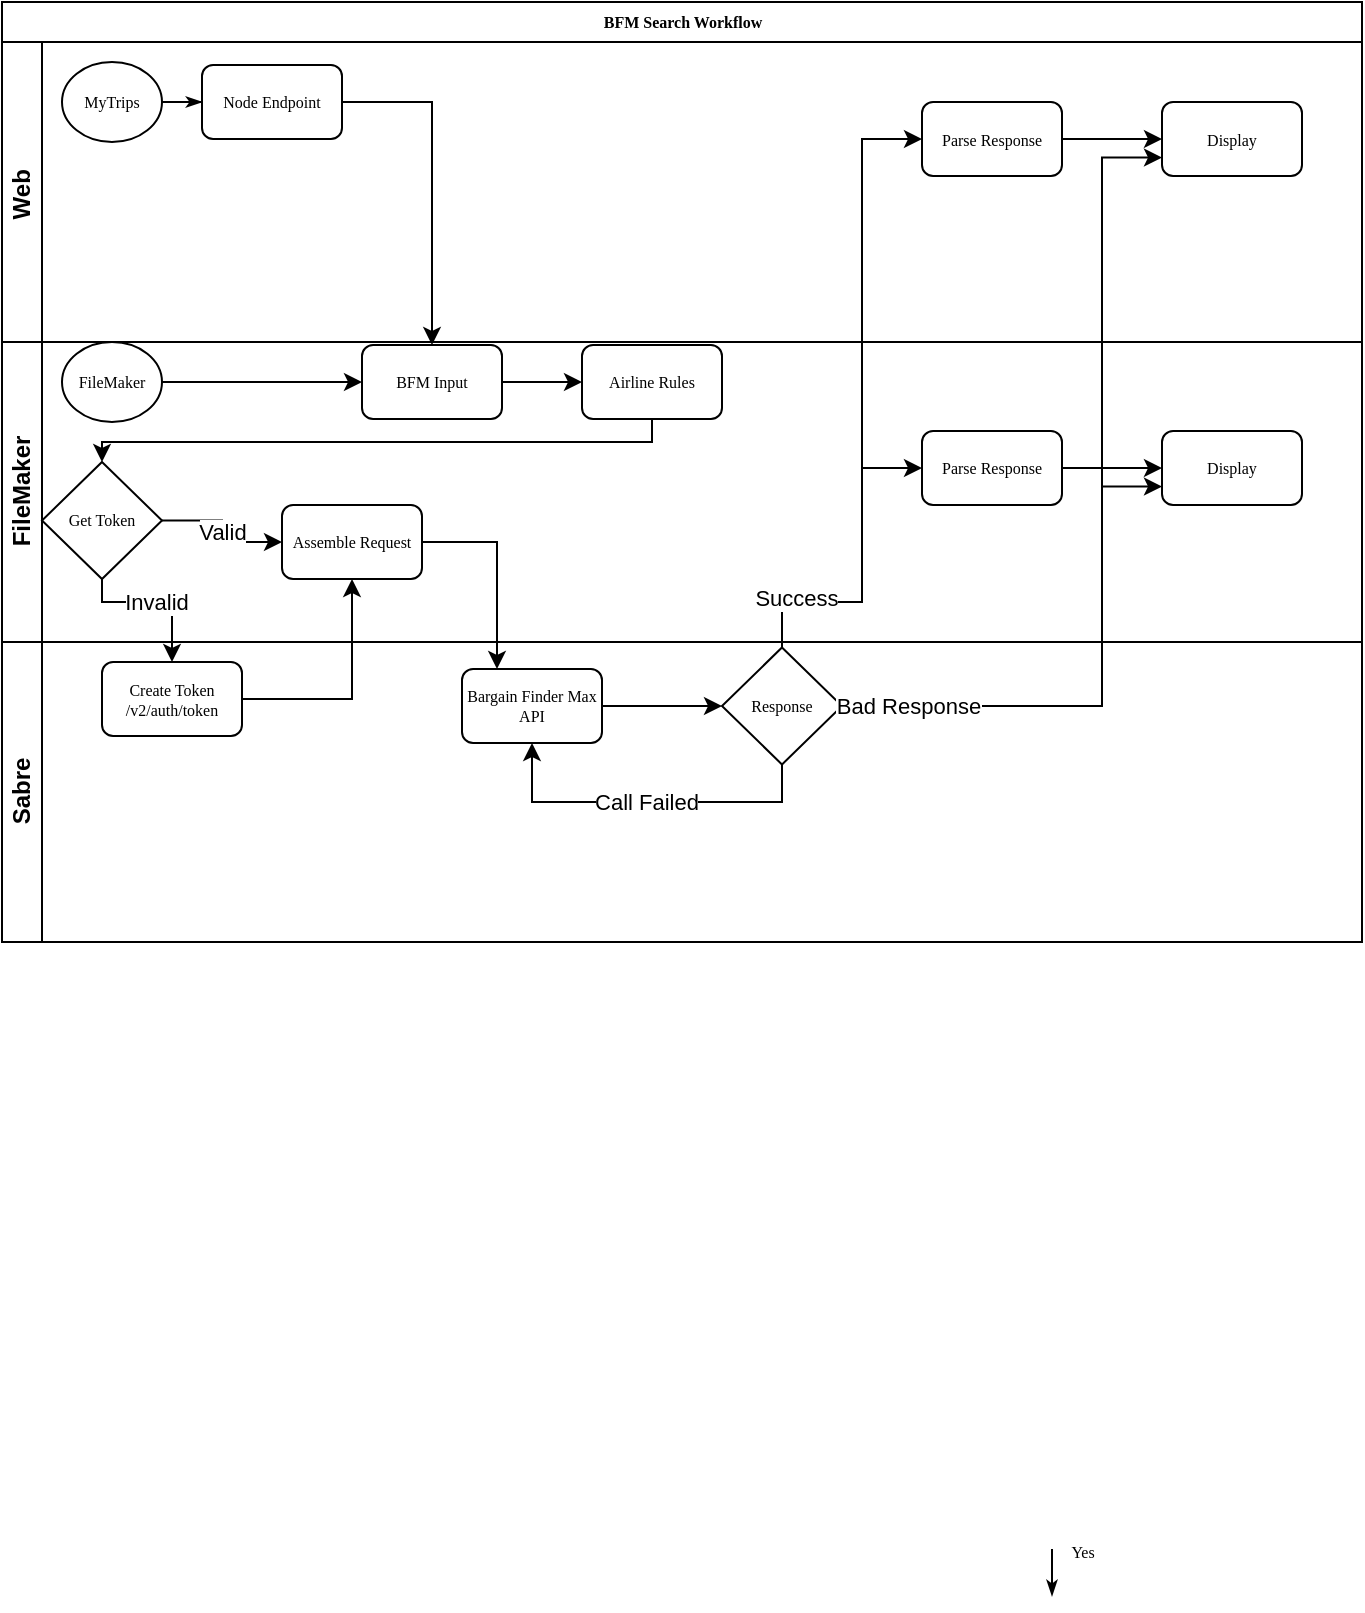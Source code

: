 <mxfile version="13.0.2" type="device"><diagram name="Page-1" id="c7488fd3-1785-93aa-aadb-54a6760d102a"><mxGraphModel dx="466" dy="775" grid="1" gridSize="10" guides="1" tooltips="1" connect="1" arrows="1" fold="1" page="1" pageScale="1" pageWidth="1100" pageHeight="850" background="#ffffff" math="0" shadow="0"><root><mxCell id="0"/><mxCell id="1" parent="0"/><mxCell id="2b4e8129b02d487f-1" value="BFM Search Workflow" style="swimlane;html=1;childLayout=stackLayout;horizontal=1;startSize=20;horizontalStack=0;rounded=0;shadow=0;labelBackgroundColor=none;strokeWidth=1;fontFamily=Verdana;fontSize=8;align=center;" parent="1" vertex="1"><mxGeometry x="180" y="70" width="680" height="470" as="geometry"/></mxCell><mxCell id="2b4e8129b02d487f-2" value="Web&amp;nbsp;" style="swimlane;html=1;startSize=20;horizontal=0;" parent="2b4e8129b02d487f-1" vertex="1"><mxGeometry y="20" width="680" height="150" as="geometry"/></mxCell><mxCell id="2b4e8129b02d487f-18" style="edgeStyle=orthogonalEdgeStyle;rounded=0;html=1;labelBackgroundColor=none;startArrow=none;startFill=0;startSize=5;endArrow=classicThin;endFill=1;endSize=5;jettySize=auto;orthogonalLoop=1;strokeWidth=1;fontFamily=Verdana;fontSize=8" parent="2b4e8129b02d487f-2" source="2b4e8129b02d487f-5" target="2b4e8129b02d487f-6" edge="1"><mxGeometry relative="1" as="geometry"/></mxCell><mxCell id="2b4e8129b02d487f-6" value="Node Endpoint" style="rounded=1;whiteSpace=wrap;html=1;shadow=0;labelBackgroundColor=none;strokeWidth=1;fontFamily=Verdana;fontSize=8;align=center;" parent="2b4e8129b02d487f-2" vertex="1"><mxGeometry x="100" y="11.5" width="70" height="37" as="geometry"/></mxCell><mxCell id="2b4e8129b02d487f-5" value="MyTrips" style="ellipse;whiteSpace=wrap;html=1;rounded=0;shadow=0;labelBackgroundColor=none;strokeWidth=1;fontFamily=Verdana;fontSize=8;align=center;" parent="2b4e8129b02d487f-2" vertex="1"><mxGeometry x="30" y="10" width="50" height="40" as="geometry"/></mxCell><mxCell id="kBbJ1VpAHh7I6uHIbmQx-49" style="edgeStyle=orthogonalEdgeStyle;rounded=0;orthogonalLoop=1;jettySize=auto;html=1;exitX=1;exitY=0.5;exitDx=0;exitDy=0;entryX=0;entryY=0.5;entryDx=0;entryDy=0;" edge="1" parent="2b4e8129b02d487f-2" source="kBbJ1VpAHh7I6uHIbmQx-42" target="kBbJ1VpAHh7I6uHIbmQx-47"><mxGeometry relative="1" as="geometry"/></mxCell><mxCell id="kBbJ1VpAHh7I6uHIbmQx-42" value="Parse Response" style="rounded=1;whiteSpace=wrap;html=1;shadow=0;labelBackgroundColor=none;strokeWidth=1;fontFamily=Verdana;fontSize=8;align=center;" vertex="1" parent="2b4e8129b02d487f-2"><mxGeometry x="460" y="30.0" width="70" height="37" as="geometry"/></mxCell><mxCell id="kBbJ1VpAHh7I6uHIbmQx-47" value="Display" style="rounded=1;whiteSpace=wrap;html=1;shadow=0;labelBackgroundColor=none;strokeWidth=1;fontFamily=Verdana;fontSize=8;align=center;" vertex="1" parent="2b4e8129b02d487f-2"><mxGeometry x="580" y="30.0" width="70" height="37" as="geometry"/></mxCell><mxCell id="2b4e8129b02d487f-3" value="FileMaker" style="swimlane;html=1;startSize=20;horizontal=0;" parent="2b4e8129b02d487f-1" vertex="1"><mxGeometry y="170" width="680" height="150" as="geometry"/></mxCell><mxCell id="kBbJ1VpAHh7I6uHIbmQx-19" value="" style="edgeStyle=orthogonalEdgeStyle;rounded=0;orthogonalLoop=1;jettySize=auto;html=1;entryX=0.5;entryY=0;entryDx=0;entryDy=0;entryPerimeter=0;" edge="1" parent="2b4e8129b02d487f-3" source="kBbJ1VpAHh7I6uHIbmQx-7" target="kBbJ1VpAHh7I6uHIbmQx-25"><mxGeometry relative="1" as="geometry"><Array as="points"><mxPoint x="325" y="50"/><mxPoint x="50" y="50"/></Array></mxGeometry></mxCell><mxCell id="kBbJ1VpAHh7I6uHIbmQx-7" value="Airline Rules" style="rounded=1;whiteSpace=wrap;html=1;shadow=0;labelBackgroundColor=none;strokeWidth=1;fontFamily=Verdana;fontSize=8;align=center;" vertex="1" parent="2b4e8129b02d487f-3"><mxGeometry x="290" y="1.5" width="70" height="37" as="geometry"/></mxCell><mxCell id="kBbJ1VpAHh7I6uHIbmQx-3" value="FileMaker" style="ellipse;whiteSpace=wrap;html=1;rounded=0;shadow=0;labelBackgroundColor=none;strokeWidth=1;fontFamily=Verdana;fontSize=8;align=center;" vertex="1" parent="2b4e8129b02d487f-3"><mxGeometry x="30" width="50" height="40" as="geometry"/></mxCell><mxCell id="kBbJ1VpAHh7I6uHIbmQx-5" value="" style="edgeStyle=orthogonalEdgeStyle;rounded=0;orthogonalLoop=1;jettySize=auto;html=1;" edge="1" parent="2b4e8129b02d487f-3" source="kBbJ1VpAHh7I6uHIbmQx-3" target="kBbJ1VpAHh7I6uHIbmQx-4"><mxGeometry relative="1" as="geometry"/></mxCell><mxCell id="kBbJ1VpAHh7I6uHIbmQx-8" value="" style="edgeStyle=orthogonalEdgeStyle;rounded=0;orthogonalLoop=1;jettySize=auto;html=1;" edge="1" parent="2b4e8129b02d487f-3" source="kBbJ1VpAHh7I6uHIbmQx-4" target="kBbJ1VpAHh7I6uHIbmQx-7"><mxGeometry relative="1" as="geometry"/></mxCell><mxCell id="kBbJ1VpAHh7I6uHIbmQx-4" value="BFM Input" style="rounded=1;whiteSpace=wrap;html=1;shadow=0;labelBackgroundColor=none;strokeWidth=1;fontFamily=Verdana;fontSize=8;align=center;" vertex="1" parent="2b4e8129b02d487f-3"><mxGeometry x="180" y="1.5" width="70" height="37" as="geometry"/></mxCell><mxCell id="kBbJ1VpAHh7I6uHIbmQx-30" value="Valid" style="edgeStyle=orthogonalEdgeStyle;rounded=0;orthogonalLoop=1;jettySize=auto;html=1;entryX=0;entryY=0.5;entryDx=0;entryDy=0;" edge="1" parent="2b4e8129b02d487f-3" source="kBbJ1VpAHh7I6uHIbmQx-25" target="kBbJ1VpAHh7I6uHIbmQx-20"><mxGeometry relative="1" as="geometry"><mxPoint x="310" y="100" as="targetPoint"/></mxGeometry></mxCell><mxCell id="kBbJ1VpAHh7I6uHIbmQx-48" style="edgeStyle=orthogonalEdgeStyle;rounded=0;orthogonalLoop=1;jettySize=auto;html=1;exitX=1;exitY=0.5;exitDx=0;exitDy=0;" edge="1" parent="2b4e8129b02d487f-3" source="kBbJ1VpAHh7I6uHIbmQx-44" target="kBbJ1VpAHh7I6uHIbmQx-46"><mxGeometry relative="1" as="geometry"/></mxCell><mxCell id="kBbJ1VpAHh7I6uHIbmQx-44" value="Parse Response" style="rounded=1;whiteSpace=wrap;html=1;shadow=0;labelBackgroundColor=none;strokeWidth=1;fontFamily=Verdana;fontSize=8;align=center;" vertex="1" parent="2b4e8129b02d487f-3"><mxGeometry x="460" y="44.5" width="70" height="37" as="geometry"/></mxCell><mxCell id="kBbJ1VpAHh7I6uHIbmQx-46" value="Display" style="rounded=1;whiteSpace=wrap;html=1;shadow=0;labelBackgroundColor=none;strokeWidth=1;fontFamily=Verdana;fontSize=8;align=center;" vertex="1" parent="2b4e8129b02d487f-3"><mxGeometry x="580" y="44.5" width="70" height="37" as="geometry"/></mxCell><mxCell id="kBbJ1VpAHh7I6uHIbmQx-25" value="Get Token" style="strokeWidth=1;html=1;shape=mxgraph.flowchart.decision;whiteSpace=wrap;rounded=1;shadow=0;labelBackgroundColor=none;fontFamily=Verdana;fontSize=8;align=center;" vertex="1" parent="2b4e8129b02d487f-3"><mxGeometry x="20" y="60" width="60" height="58.5" as="geometry"/></mxCell><mxCell id="kBbJ1VpAHh7I6uHIbmQx-20" value="Assemble Request" style="rounded=1;whiteSpace=wrap;html=1;shadow=0;labelBackgroundColor=none;strokeWidth=1;fontFamily=Verdana;fontSize=8;align=center;" vertex="1" parent="2b4e8129b02d487f-3"><mxGeometry x="140" y="81.5" width="70" height="37" as="geometry"/></mxCell><mxCell id="2b4e8129b02d487f-4" value="Sabre" style="swimlane;html=1;startSize=20;horizontal=0;" parent="2b4e8129b02d487f-1" vertex="1"><mxGeometry y="320" width="680" height="150" as="geometry"/></mxCell><mxCell id="kBbJ1VpAHh7I6uHIbmQx-40" value="Call Failed" style="edgeStyle=orthogonalEdgeStyle;rounded=0;orthogonalLoop=1;jettySize=auto;html=1;entryX=0.5;entryY=1;entryDx=0;entryDy=0;" edge="1" parent="2b4e8129b02d487f-4" source="kBbJ1VpAHh7I6uHIbmQx-38" target="2b4e8129b02d487f-14"><mxGeometry relative="1" as="geometry"><Array as="points"><mxPoint x="390" y="80"/><mxPoint x="265" y="80"/></Array></mxGeometry></mxCell><mxCell id="kBbJ1VpAHh7I6uHIbmQx-38" value="Response" style="strokeWidth=1;html=1;shape=mxgraph.flowchart.decision;whiteSpace=wrap;rounded=1;shadow=0;labelBackgroundColor=none;fontFamily=Verdana;fontSize=8;align=center;" vertex="1" parent="2b4e8129b02d487f-4"><mxGeometry x="360" y="2.75" width="60" height="58.5" as="geometry"/></mxCell><mxCell id="2b4e8129b02d487f-12" value="Create Token&lt;br&gt;/v2/auth/token" style="rounded=1;whiteSpace=wrap;html=1;shadow=0;labelBackgroundColor=none;strokeWidth=1;fontFamily=Verdana;fontSize=8;align=center;" parent="2b4e8129b02d487f-4" vertex="1"><mxGeometry x="50" y="10.0" width="70" height="37" as="geometry"/></mxCell><mxCell id="kBbJ1VpAHh7I6uHIbmQx-39" style="edgeStyle=orthogonalEdgeStyle;rounded=0;orthogonalLoop=1;jettySize=auto;html=1;entryX=0;entryY=0.5;entryDx=0;entryDy=0;entryPerimeter=0;" edge="1" parent="2b4e8129b02d487f-4" source="2b4e8129b02d487f-14" target="kBbJ1VpAHh7I6uHIbmQx-38"><mxGeometry relative="1" as="geometry"/></mxCell><mxCell id="2b4e8129b02d487f-14" value="Bargain Finder Max API" style="rounded=1;whiteSpace=wrap;html=1;shadow=0;labelBackgroundColor=none;strokeWidth=1;fontFamily=Verdana;fontSize=8;align=center;" parent="2b4e8129b02d487f-4" vertex="1"><mxGeometry x="230" y="13.5" width="70" height="37" as="geometry"/></mxCell><mxCell id="kBbJ1VpAHh7I6uHIbmQx-27" value="Yes" style="edgeStyle=orthogonalEdgeStyle;rounded=0;html=1;labelBackgroundColor=none;startArrow=none;startFill=0;startSize=5;endArrow=classicThin;endFill=1;endSize=5;jettySize=auto;orthogonalLoop=1;strokeWidth=1;fontFamily=Verdana;fontSize=8" edge="1" parent="2b4e8129b02d487f-4"><mxGeometry x="-0.895" y="15" relative="1" as="geometry"><mxPoint as="offset"/><mxPoint x="525" y="453.5" as="sourcePoint"/><mxPoint x="525" y="477" as="targetPoint"/></mxGeometry></mxCell><mxCell id="kBbJ1VpAHh7I6uHIbmQx-6" style="edgeStyle=orthogonalEdgeStyle;rounded=0;orthogonalLoop=1;jettySize=auto;html=1;entryX=0.5;entryY=0;entryDx=0;entryDy=0;" edge="1" parent="2b4e8129b02d487f-1" source="2b4e8129b02d487f-6" target="kBbJ1VpAHh7I6uHIbmQx-4"><mxGeometry relative="1" as="geometry"/></mxCell><mxCell id="kBbJ1VpAHh7I6uHIbmQx-33" value="Invalid" style="edgeStyle=orthogonalEdgeStyle;rounded=0;orthogonalLoop=1;jettySize=auto;html=1;entryX=0.5;entryY=0;entryDx=0;entryDy=0;exitX=0.5;exitY=1;exitDx=0;exitDy=0;exitPerimeter=0;" edge="1" parent="2b4e8129b02d487f-1" source="kBbJ1VpAHh7I6uHIbmQx-25" target="2b4e8129b02d487f-12"><mxGeometry relative="1" as="geometry"><Array as="points"><mxPoint x="50" y="300"/><mxPoint x="85" y="300"/></Array></mxGeometry></mxCell><mxCell id="kBbJ1VpAHh7I6uHIbmQx-34" style="edgeStyle=orthogonalEdgeStyle;rounded=0;orthogonalLoop=1;jettySize=auto;html=1;entryX=0.5;entryY=1;entryDx=0;entryDy=0;" edge="1" parent="2b4e8129b02d487f-1" source="2b4e8129b02d487f-12" target="kBbJ1VpAHh7I6uHIbmQx-20"><mxGeometry relative="1" as="geometry"/></mxCell><mxCell id="kBbJ1VpAHh7I6uHIbmQx-35" style="edgeStyle=orthogonalEdgeStyle;rounded=0;orthogonalLoop=1;jettySize=auto;html=1;entryX=0.25;entryY=0;entryDx=0;entryDy=0;" edge="1" parent="2b4e8129b02d487f-1" source="kBbJ1VpAHh7I6uHIbmQx-20" target="2b4e8129b02d487f-14"><mxGeometry relative="1" as="geometry"/></mxCell><mxCell id="kBbJ1VpAHh7I6uHIbmQx-50" value="" style="edgeStyle=orthogonalEdgeStyle;rounded=0;orthogonalLoop=1;jettySize=auto;html=1;exitX=0.5;exitY=0;exitDx=0;exitDy=0;exitPerimeter=0;entryX=0;entryY=0.5;entryDx=0;entryDy=0;" edge="1" parent="2b4e8129b02d487f-1" source="kBbJ1VpAHh7I6uHIbmQx-38" target="kBbJ1VpAHh7I6uHIbmQx-44"><mxGeometry relative="1" as="geometry"><Array as="points"><mxPoint x="390" y="300"/><mxPoint x="430" y="300"/><mxPoint x="430" y="233"/></Array></mxGeometry></mxCell><mxCell id="kBbJ1VpAHh7I6uHIbmQx-51" style="edgeStyle=orthogonalEdgeStyle;rounded=0;orthogonalLoop=1;jettySize=auto;html=1;entryX=0;entryY=0.5;entryDx=0;entryDy=0;exitX=0.5;exitY=0;exitDx=0;exitDy=0;exitPerimeter=0;" edge="1" parent="2b4e8129b02d487f-1" source="kBbJ1VpAHh7I6uHIbmQx-38" target="kBbJ1VpAHh7I6uHIbmQx-42"><mxGeometry relative="1" as="geometry"><Array as="points"><mxPoint x="390" y="300"/><mxPoint x="430" y="300"/><mxPoint x="430" y="69"/></Array></mxGeometry></mxCell><mxCell id="kBbJ1VpAHh7I6uHIbmQx-57" value="Success" style="edgeLabel;html=1;align=center;verticalAlign=middle;resizable=0;points=[];" vertex="1" connectable="0" parent="kBbJ1VpAHh7I6uHIbmQx-51"><mxGeometry x="-0.821" y="2" relative="1" as="geometry"><mxPoint as="offset"/></mxGeometry></mxCell><mxCell id="kBbJ1VpAHh7I6uHIbmQx-52" value="" style="edgeStyle=orthogonalEdgeStyle;rounded=0;orthogonalLoop=1;jettySize=auto;html=1;entryX=0;entryY=0.75;entryDx=0;entryDy=0;" edge="1" parent="2b4e8129b02d487f-1" source="kBbJ1VpAHh7I6uHIbmQx-38" target="kBbJ1VpAHh7I6uHIbmQx-46"><mxGeometry relative="1" as="geometry"><Array as="points"><mxPoint x="550" y="352"/><mxPoint x="550" y="242"/></Array></mxGeometry></mxCell><mxCell id="kBbJ1VpAHh7I6uHIbmQx-54" style="edgeStyle=orthogonalEdgeStyle;rounded=0;orthogonalLoop=1;jettySize=auto;html=1;entryX=0;entryY=0.75;entryDx=0;entryDy=0;" edge="1" parent="2b4e8129b02d487f-1" source="kBbJ1VpAHh7I6uHIbmQx-38" target="kBbJ1VpAHh7I6uHIbmQx-47"><mxGeometry relative="1" as="geometry"><Array as="points"><mxPoint x="550" y="352"/><mxPoint x="550" y="78"/></Array></mxGeometry></mxCell><mxCell id="kBbJ1VpAHh7I6uHIbmQx-56" value="Bad Response" style="edgeLabel;html=1;align=center;verticalAlign=middle;resizable=0;points=[];" vertex="1" connectable="0" parent="kBbJ1VpAHh7I6uHIbmQx-54"><mxGeometry x="-0.848" relative="1" as="geometry"><mxPoint as="offset"/></mxGeometry></mxCell></root></mxGraphModel></diagram></mxfile>